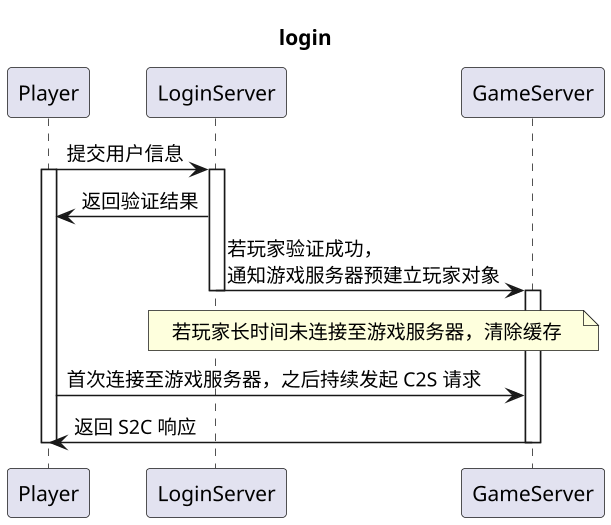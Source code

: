 @startuml login

scale 1.5
title login

Player -> LoginServer: 提交用户信息
activate Player
activate LoginServer

LoginServer -> Player: 返回验证结果

LoginServer -> GameServer: 若玩家验证成功，\n通知游戏服务器预建立玩家对象
deactivate LoginServer
activate GameServer

note over LoginServer, GameServer: 若玩家长时间未连接至游戏服务器，清除缓存

Player -> GameServer: 首次连接至游戏服务器，之后持续发起 C2S 请求
GameServer -> Player: 返回 S2C 响应
deactivate GameServer
deactivate Player

@enduml
